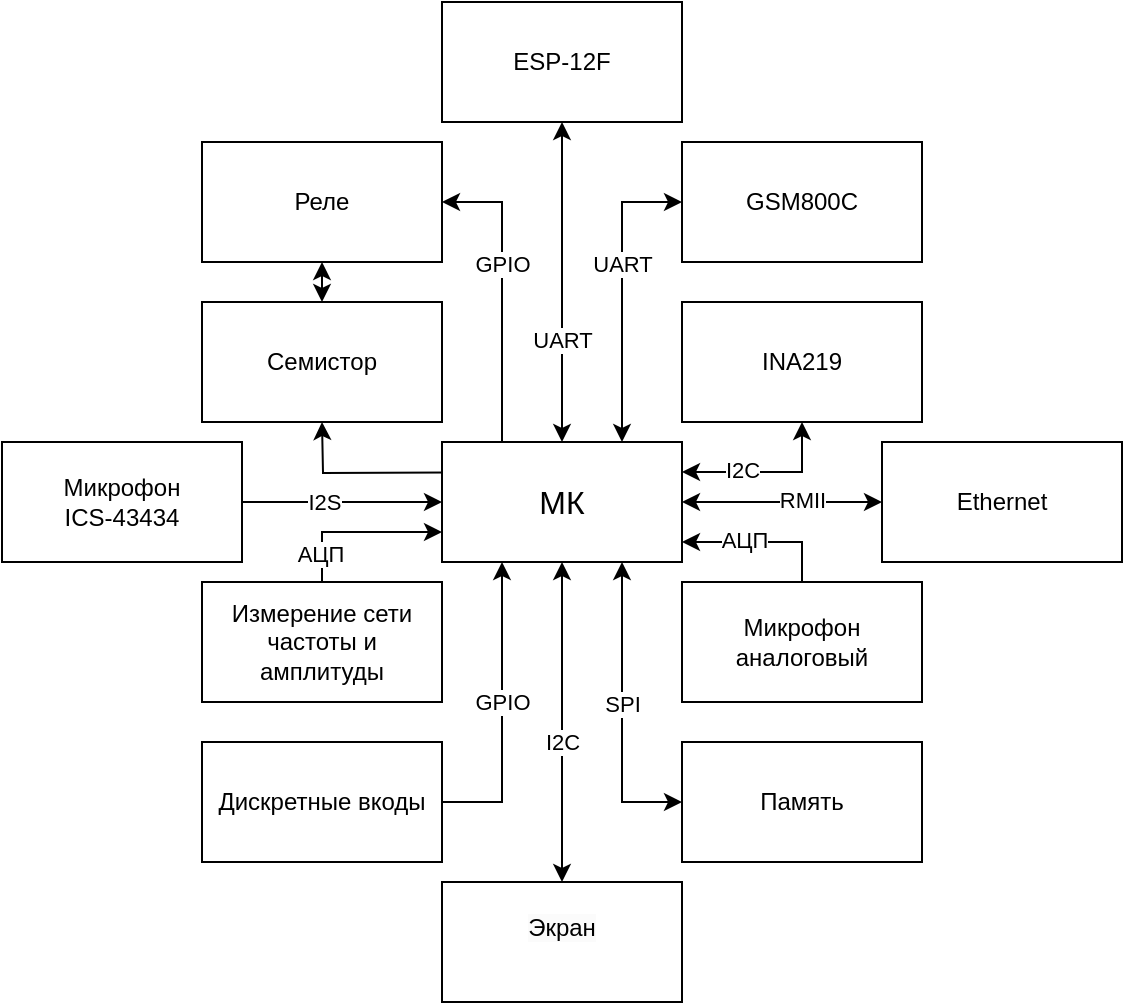 <mxfile version="26.1.3">
  <diagram name="Страница — 1" id="LcVigeyb9Ccx5VZ8GfXw">
    <mxGraphModel dx="1094" dy="590" grid="1" gridSize="10" guides="1" tooltips="1" connect="1" arrows="1" fold="1" page="1" pageScale="1" pageWidth="827" pageHeight="1169" math="0" shadow="0">
      <root>
        <mxCell id="0" />
        <mxCell id="1" parent="0" />
        <mxCell id="bPPbEALgcxV2o_7ox7Bf-4" style="edgeStyle=orthogonalEdgeStyle;rounded=0;orthogonalLoop=1;jettySize=auto;html=1;exitX=0.75;exitY=0;exitDx=0;exitDy=0;startArrow=classic;startFill=1;" parent="1" source="bPPbEALgcxV2o_7ox7Bf-1" edge="1">
          <mxGeometry relative="1" as="geometry">
            <mxPoint x="500" y="370" as="targetPoint" />
            <Array as="points">
              <mxPoint x="470" y="370" />
            </Array>
          </mxGeometry>
        </mxCell>
        <mxCell id="bPPbEALgcxV2o_7ox7Bf-20" value="UART" style="edgeLabel;html=1;align=center;verticalAlign=middle;resizable=0;points=[];" parent="bPPbEALgcxV2o_7ox7Bf-4" vertex="1" connectable="0">
          <mxGeometry x="0.196" relative="1" as="geometry">
            <mxPoint as="offset" />
          </mxGeometry>
        </mxCell>
        <mxCell id="bPPbEALgcxV2o_7ox7Bf-5" style="edgeStyle=orthogonalEdgeStyle;rounded=0;orthogonalLoop=1;jettySize=auto;html=1;exitX=0.5;exitY=0;exitDx=0;exitDy=0;entryX=0.5;entryY=1;entryDx=0;entryDy=0;startArrow=classic;startFill=1;" parent="1" source="bPPbEALgcxV2o_7ox7Bf-1" target="bPPbEALgcxV2o_7ox7Bf-16" edge="1">
          <mxGeometry relative="1" as="geometry">
            <mxPoint x="440.286" y="340" as="targetPoint" />
          </mxGeometry>
        </mxCell>
        <mxCell id="bPPbEALgcxV2o_7ox7Bf-19" value="UART" style="edgeLabel;html=1;align=center;verticalAlign=middle;resizable=0;points=[];" parent="bPPbEALgcxV2o_7ox7Bf-5" vertex="1" connectable="0">
          <mxGeometry x="-0.364" relative="1" as="geometry">
            <mxPoint as="offset" />
          </mxGeometry>
        </mxCell>
        <mxCell id="bPPbEALgcxV2o_7ox7Bf-7" style="edgeStyle=orthogonalEdgeStyle;rounded=0;orthogonalLoop=1;jettySize=auto;html=1;exitX=0;exitY=0.25;exitDx=0;exitDy=0;" parent="1" edge="1">
          <mxGeometry relative="1" as="geometry">
            <mxPoint x="320" y="480" as="targetPoint" />
            <mxPoint x="460" y="505" as="sourcePoint" />
          </mxGeometry>
        </mxCell>
        <mxCell id="bPPbEALgcxV2o_7ox7Bf-9" style="edgeStyle=orthogonalEdgeStyle;rounded=0;orthogonalLoop=1;jettySize=auto;html=1;exitX=0;exitY=0.75;exitDx=0;exitDy=0;startArrow=classic;startFill=1;endArrow=none;" parent="1" source="bPPbEALgcxV2o_7ox7Bf-1" target="bPPbEALgcxV2o_7ox7Bf-29" edge="1">
          <mxGeometry relative="1" as="geometry">
            <mxPoint x="320" y="560" as="targetPoint" />
          </mxGeometry>
        </mxCell>
        <mxCell id="bPPbEALgcxV2o_7ox7Bf-32" value="АЦП" style="edgeLabel;html=1;align=center;verticalAlign=middle;resizable=0;points=[];" parent="bPPbEALgcxV2o_7ox7Bf-9" vertex="1" connectable="0">
          <mxGeometry x="0.653" y="-1" relative="1" as="geometry">
            <mxPoint as="offset" />
          </mxGeometry>
        </mxCell>
        <mxCell id="bPPbEALgcxV2o_7ox7Bf-25" style="edgeStyle=orthogonalEdgeStyle;rounded=0;orthogonalLoop=1;jettySize=auto;html=1;exitX=1;exitY=0.25;exitDx=0;exitDy=0;entryX=0.5;entryY=1;entryDx=0;entryDy=0;startArrow=classic;startFill=1;" parent="1" source="bPPbEALgcxV2o_7ox7Bf-1" target="bPPbEALgcxV2o_7ox7Bf-24" edge="1">
          <mxGeometry relative="1" as="geometry" />
        </mxCell>
        <mxCell id="bPPbEALgcxV2o_7ox7Bf-27" value="I2C" style="edgeLabel;html=1;align=center;verticalAlign=middle;resizable=0;points=[];" parent="bPPbEALgcxV2o_7ox7Bf-25" vertex="1" connectable="0">
          <mxGeometry x="-0.295" y="1" relative="1" as="geometry">
            <mxPoint as="offset" />
          </mxGeometry>
        </mxCell>
        <mxCell id="bPPbEALgcxV2o_7ox7Bf-28" style="edgeStyle=orthogonalEdgeStyle;rounded=0;orthogonalLoop=1;jettySize=auto;html=1;entryX=0;entryY=0.5;entryDx=0;entryDy=0;startArrow=classic;startFill=1;" parent="1" source="bPPbEALgcxV2o_7ox7Bf-1" target="bPPbEALgcxV2o_7ox7Bf-26" edge="1">
          <mxGeometry relative="1" as="geometry" />
        </mxCell>
        <mxCell id="bPPbEALgcxV2o_7ox7Bf-31" value="RMII" style="edgeLabel;html=1;align=center;verticalAlign=middle;resizable=0;points=[];" parent="bPPbEALgcxV2o_7ox7Bf-28" vertex="1" connectable="0">
          <mxGeometry x="0.19" y="1" relative="1" as="geometry">
            <mxPoint as="offset" />
          </mxGeometry>
        </mxCell>
        <mxCell id="bPPbEALgcxV2o_7ox7Bf-1" value="&lt;font size=&quot;3&quot;&gt;МК&lt;/font&gt;" style="rounded=0;whiteSpace=wrap;html=1;" parent="1" vertex="1">
          <mxGeometry x="380" y="490" width="120" height="60" as="geometry" />
        </mxCell>
        <mxCell id="bPPbEALgcxV2o_7ox7Bf-12" style="edgeStyle=orthogonalEdgeStyle;rounded=0;orthogonalLoop=1;jettySize=auto;html=1;exitX=1;exitY=0.5;exitDx=0;exitDy=0;entryX=0;entryY=0.5;entryDx=0;entryDy=0;" parent="1" source="bPPbEALgcxV2o_7ox7Bf-10" target="bPPbEALgcxV2o_7ox7Bf-1" edge="1">
          <mxGeometry relative="1" as="geometry" />
        </mxCell>
        <mxCell id="bPPbEALgcxV2o_7ox7Bf-33" value="I2S" style="edgeLabel;html=1;align=center;verticalAlign=middle;resizable=0;points=[];" parent="bPPbEALgcxV2o_7ox7Bf-12" vertex="1" connectable="0">
          <mxGeometry x="-0.191" relative="1" as="geometry">
            <mxPoint as="offset" />
          </mxGeometry>
        </mxCell>
        <mxCell id="bPPbEALgcxV2o_7ox7Bf-10" value="Микрофон&lt;br&gt;ICS-43434" style="rounded=0;whiteSpace=wrap;html=1;" parent="1" vertex="1">
          <mxGeometry x="160" y="490" width="120" height="60" as="geometry" />
        </mxCell>
        <mxCell id="bPPbEALgcxV2o_7ox7Bf-13" value="Семистор" style="rounded=0;whiteSpace=wrap;html=1;" parent="1" vertex="1">
          <mxGeometry x="260" y="420" width="120" height="60" as="geometry" />
        </mxCell>
        <mxCell id="bPPbEALgcxV2o_7ox7Bf-14" value="Реле" style="rounded=0;whiteSpace=wrap;html=1;" parent="1" vertex="1">
          <mxGeometry x="260" y="340" width="120" height="60" as="geometry" />
        </mxCell>
        <mxCell id="bPPbEALgcxV2o_7ox7Bf-15" value="" style="endArrow=classic;html=1;rounded=0;exitX=0.25;exitY=0;exitDx=0;exitDy=0;entryX=1;entryY=0.5;entryDx=0;entryDy=0;" parent="1" source="bPPbEALgcxV2o_7ox7Bf-1" target="bPPbEALgcxV2o_7ox7Bf-14" edge="1">
          <mxGeometry width="50" height="50" relative="1" as="geometry">
            <mxPoint x="420" y="560" as="sourcePoint" />
            <mxPoint x="410" y="370" as="targetPoint" />
            <Array as="points">
              <mxPoint x="410" y="370" />
            </Array>
          </mxGeometry>
        </mxCell>
        <mxCell id="bPPbEALgcxV2o_7ox7Bf-21" value="GPIO" style="edgeLabel;html=1;align=center;verticalAlign=middle;resizable=0;points=[];" parent="bPPbEALgcxV2o_7ox7Bf-15" vertex="1" connectable="0">
          <mxGeometry x="0.196" relative="1" as="geometry">
            <mxPoint as="offset" />
          </mxGeometry>
        </mxCell>
        <mxCell id="bPPbEALgcxV2o_7ox7Bf-16" value="ESP-12F" style="rounded=0;whiteSpace=wrap;html=1;" parent="1" vertex="1">
          <mxGeometry x="380" y="270" width="120" height="60" as="geometry" />
        </mxCell>
        <mxCell id="bPPbEALgcxV2o_7ox7Bf-17" value="" style="endArrow=classic;startArrow=classic;html=1;rounded=0;entryX=0.5;entryY=1;entryDx=0;entryDy=0;exitX=0.5;exitY=0;exitDx=0;exitDy=0;" parent="1" source="bPPbEALgcxV2o_7ox7Bf-13" target="bPPbEALgcxV2o_7ox7Bf-14" edge="1">
          <mxGeometry width="50" height="50" relative="1" as="geometry">
            <mxPoint x="120" y="420" as="sourcePoint" />
            <mxPoint x="170" y="370" as="targetPoint" />
          </mxGeometry>
        </mxCell>
        <mxCell id="bPPbEALgcxV2o_7ox7Bf-18" value="GSM800C" style="rounded=0;whiteSpace=wrap;html=1;" parent="1" vertex="1">
          <mxGeometry x="500" y="340" width="120" height="60" as="geometry" />
        </mxCell>
        <mxCell id="bPPbEALgcxV2o_7ox7Bf-24" value="INA219" style="rounded=0;whiteSpace=wrap;html=1;" parent="1" vertex="1">
          <mxGeometry x="500" y="420" width="120" height="60" as="geometry" />
        </mxCell>
        <mxCell id="bPPbEALgcxV2o_7ox7Bf-26" value="Ethernet" style="rounded=0;whiteSpace=wrap;html=1;" parent="1" vertex="1">
          <mxGeometry x="600" y="490" width="120" height="60" as="geometry" />
        </mxCell>
        <mxCell id="bPPbEALgcxV2o_7ox7Bf-29" value="Измерение сети частоты и амплитуды" style="rounded=0;whiteSpace=wrap;html=1;" parent="1" vertex="1">
          <mxGeometry x="260" y="560" width="120" height="60" as="geometry" />
        </mxCell>
        <mxCell id="bPPbEALgcxV2o_7ox7Bf-35" style="edgeStyle=orthogonalEdgeStyle;rounded=0;orthogonalLoop=1;jettySize=auto;html=1;entryX=0.5;entryY=1;entryDx=0;entryDy=0;startArrow=classic;startFill=1;" parent="1" source="bPPbEALgcxV2o_7ox7Bf-34" target="bPPbEALgcxV2o_7ox7Bf-1" edge="1">
          <mxGeometry relative="1" as="geometry" />
        </mxCell>
        <mxCell id="bPPbEALgcxV2o_7ox7Bf-50" value="I2C" style="edgeLabel;html=1;align=center;verticalAlign=middle;resizable=0;points=[];" parent="bPPbEALgcxV2o_7ox7Bf-35" vertex="1" connectable="0">
          <mxGeometry x="-0.118" relative="1" as="geometry">
            <mxPoint as="offset" />
          </mxGeometry>
        </mxCell>
        <mxCell id="bPPbEALgcxV2o_7ox7Bf-34" value="&#xa;&lt;span style=&quot;color: rgb(0, 0, 0); font-family: Helvetica; font-size: 12px; font-style: normal; font-variant-ligatures: normal; font-variant-caps: normal; font-weight: 400; letter-spacing: normal; orphans: 2; text-align: center; text-indent: 0px; text-transform: none; widows: 2; word-spacing: 0px; -webkit-text-stroke-width: 0px; white-space: normal; background-color: rgb(251, 251, 251); text-decoration-thickness: initial; text-decoration-style: initial; text-decoration-color: initial; display: inline !important; float: none;&quot;&gt;Экран&lt;/span&gt;&#xa;&#xa;" style="rounded=0;whiteSpace=wrap;html=1;" parent="1" vertex="1">
          <mxGeometry x="380" y="710" width="120" height="60" as="geometry" />
        </mxCell>
        <mxCell id="bPPbEALgcxV2o_7ox7Bf-36" value="Микрофон аналоговый" style="rounded=0;whiteSpace=wrap;html=1;" parent="1" vertex="1">
          <mxGeometry x="500" y="560" width="120" height="60" as="geometry" />
        </mxCell>
        <mxCell id="bPPbEALgcxV2o_7ox7Bf-38" style="edgeStyle=orthogonalEdgeStyle;rounded=0;orthogonalLoop=1;jettySize=auto;html=1;exitX=0.5;exitY=0;exitDx=0;exitDy=0;entryX=1;entryY=0.833;entryDx=0;entryDy=0;entryPerimeter=0;" parent="1" source="bPPbEALgcxV2o_7ox7Bf-36" target="bPPbEALgcxV2o_7ox7Bf-1" edge="1">
          <mxGeometry relative="1" as="geometry" />
        </mxCell>
        <mxCell id="bPPbEALgcxV2o_7ox7Bf-46" value="АЦП" style="edgeLabel;html=1;align=center;verticalAlign=middle;resizable=0;points=[];" parent="bPPbEALgcxV2o_7ox7Bf-38" vertex="1" connectable="0">
          <mxGeometry x="0.227" y="-1" relative="1" as="geometry">
            <mxPoint as="offset" />
          </mxGeometry>
        </mxCell>
        <mxCell id="bPPbEALgcxV2o_7ox7Bf-41" style="edgeStyle=orthogonalEdgeStyle;rounded=0;orthogonalLoop=1;jettySize=auto;html=1;exitX=0;exitY=0.5;exitDx=0;exitDy=0;entryX=0.75;entryY=1;entryDx=0;entryDy=0;startArrow=classic;startFill=1;" parent="1" source="bPPbEALgcxV2o_7ox7Bf-39" target="bPPbEALgcxV2o_7ox7Bf-1" edge="1">
          <mxGeometry relative="1" as="geometry" />
        </mxCell>
        <mxCell id="bPPbEALgcxV2o_7ox7Bf-52" value="SPI" style="edgeLabel;html=1;align=center;verticalAlign=middle;resizable=0;points=[];" parent="bPPbEALgcxV2o_7ox7Bf-41" vertex="1" connectable="0">
          <mxGeometry x="0.057" relative="1" as="geometry">
            <mxPoint as="offset" />
          </mxGeometry>
        </mxCell>
        <mxCell id="bPPbEALgcxV2o_7ox7Bf-39" value="Память" style="rounded=0;whiteSpace=wrap;html=1;" parent="1" vertex="1">
          <mxGeometry x="500" y="640" width="120" height="60" as="geometry" />
        </mxCell>
        <mxCell id="bPPbEALgcxV2o_7ox7Bf-42" style="edgeStyle=orthogonalEdgeStyle;rounded=0;orthogonalLoop=1;jettySize=auto;html=1;entryX=0.25;entryY=1;entryDx=0;entryDy=0;" parent="1" source="bPPbEALgcxV2o_7ox7Bf-40" target="bPPbEALgcxV2o_7ox7Bf-1" edge="1">
          <mxGeometry relative="1" as="geometry">
            <Array as="points">
              <mxPoint x="410" y="670" />
            </Array>
          </mxGeometry>
        </mxCell>
        <mxCell id="bPPbEALgcxV2o_7ox7Bf-51" value="GPIO" style="edgeLabel;html=1;align=center;verticalAlign=middle;resizable=0;points=[];" parent="bPPbEALgcxV2o_7ox7Bf-42" vertex="1" connectable="0">
          <mxGeometry x="0.066" relative="1" as="geometry">
            <mxPoint as="offset" />
          </mxGeometry>
        </mxCell>
        <mxCell id="bPPbEALgcxV2o_7ox7Bf-40" value="Дискретные вкоды" style="rounded=0;whiteSpace=wrap;html=1;" parent="1" vertex="1">
          <mxGeometry x="260" y="640" width="120" height="60" as="geometry" />
        </mxCell>
      </root>
    </mxGraphModel>
  </diagram>
</mxfile>
